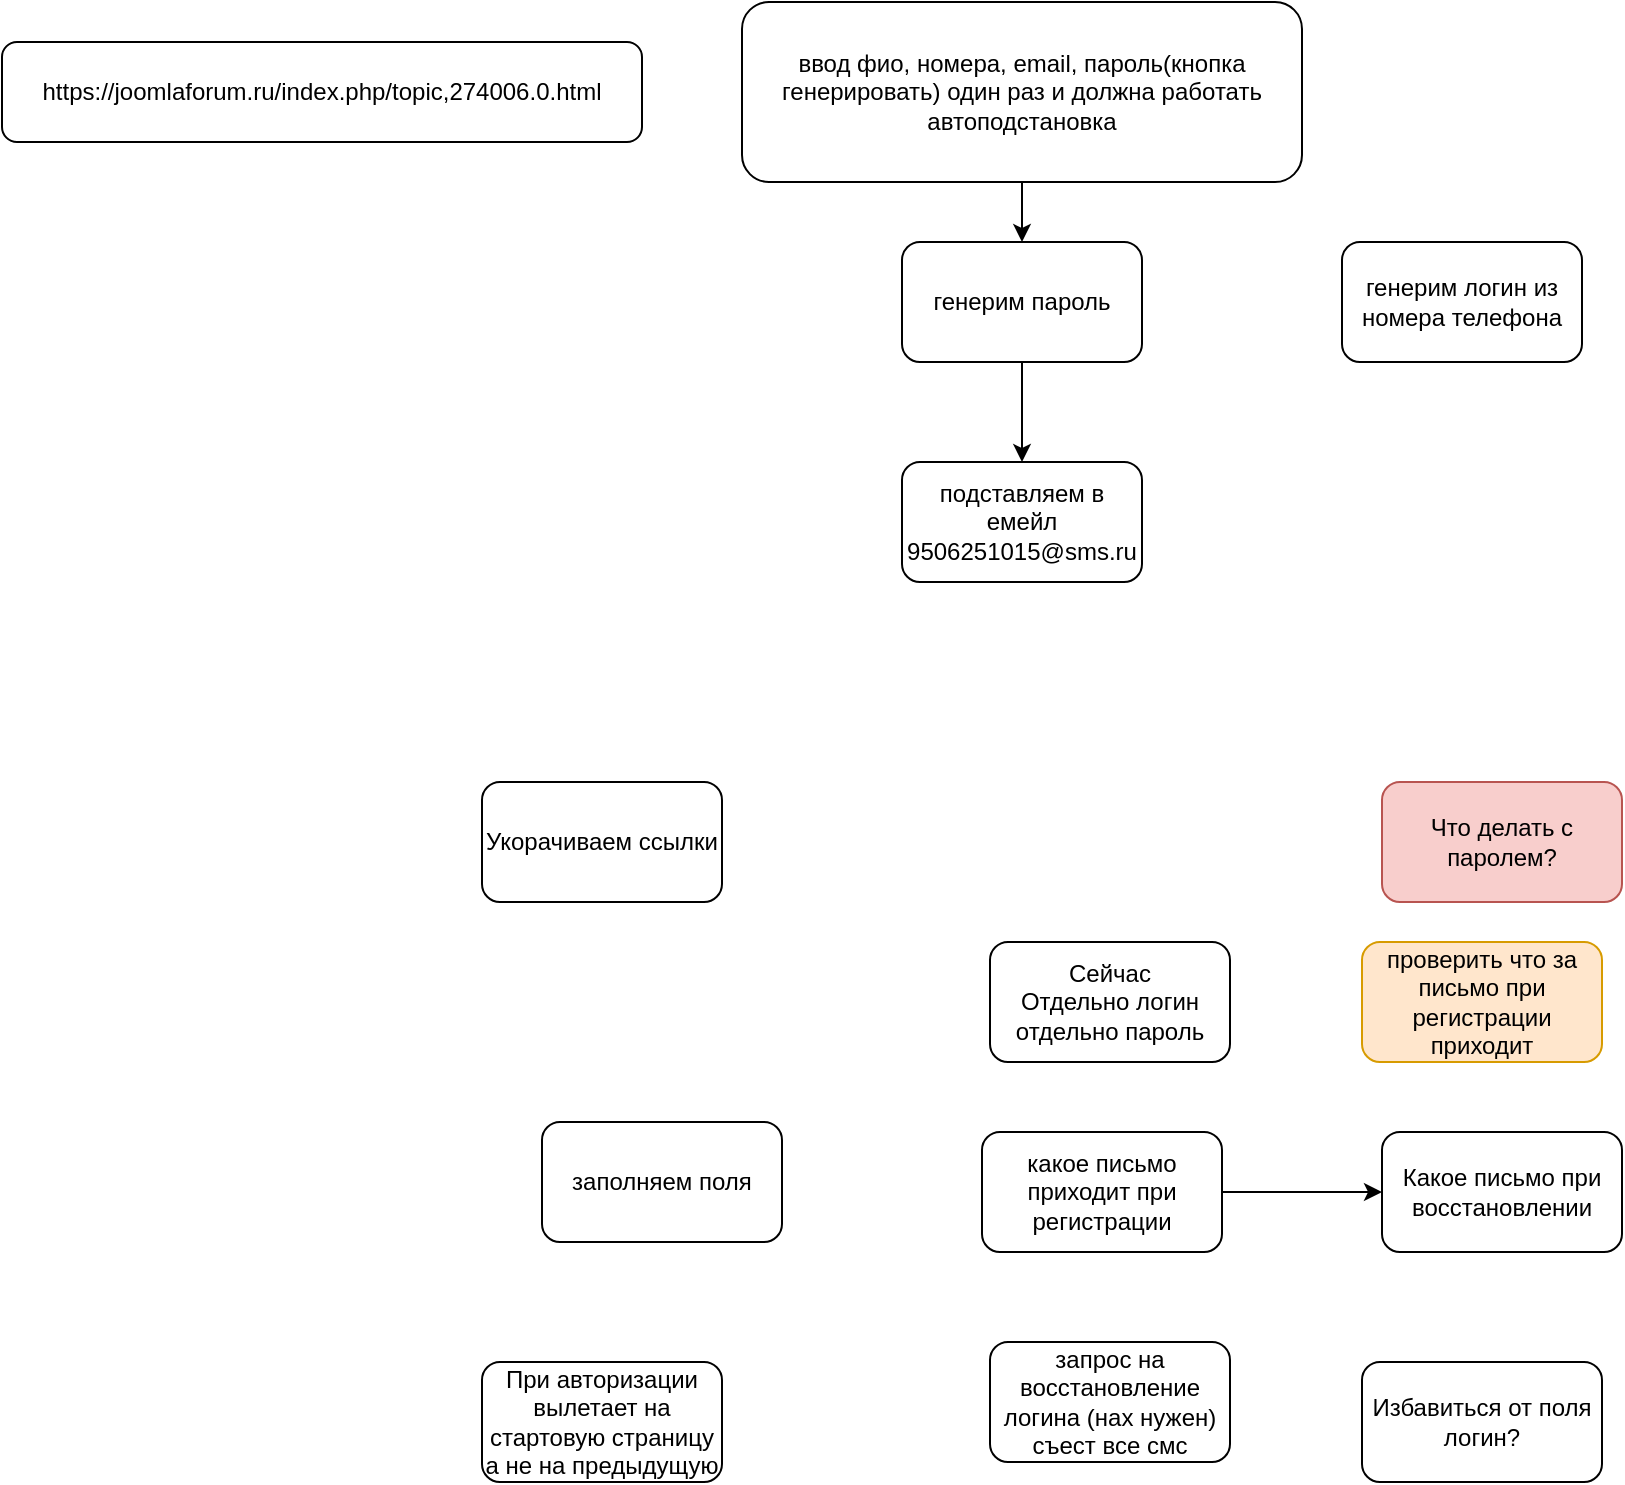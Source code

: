 <mxfile version="14.7.3" type="github">
  <diagram id="ToOjBC1Id_yxoeAMBEmB" name="Page-1">
    <mxGraphModel dx="2187" dy="802" grid="1" gridSize="10" guides="1" tooltips="1" connect="1" arrows="1" fold="1" page="1" pageScale="1" pageWidth="827" pageHeight="1169" math="0" shadow="0">
      <root>
        <mxCell id="0" />
        <mxCell id="1" parent="0" />
        <mxCell id="621J0vIKwAmu1t2EWcD7-5" value="" style="edgeStyle=orthogonalEdgeStyle;rounded=0;orthogonalLoop=1;jettySize=auto;html=1;" parent="1" source="621J0vIKwAmu1t2EWcD7-1" target="621J0vIKwAmu1t2EWcD7-4" edge="1">
          <mxGeometry relative="1" as="geometry" />
        </mxCell>
        <mxCell id="621J0vIKwAmu1t2EWcD7-1" value="ввод фио, номера, email, пароль(кнопка генерировать) один раз и должна работать автоподстановка" style="rounded=1;whiteSpace=wrap;html=1;" parent="1" vertex="1">
          <mxGeometry x="290" y="20" width="280" height="90" as="geometry" />
        </mxCell>
        <mxCell id="621J0vIKwAmu1t2EWcD7-2" value="заполняем поля" style="rounded=1;whiteSpace=wrap;html=1;" parent="1" vertex="1">
          <mxGeometry x="190" y="580" width="120" height="60" as="geometry" />
        </mxCell>
        <mxCell id="621J0vIKwAmu1t2EWcD7-7" value="" style="edgeStyle=orthogonalEdgeStyle;rounded=0;orthogonalLoop=1;jettySize=auto;html=1;" parent="1" source="621J0vIKwAmu1t2EWcD7-4" target="621J0vIKwAmu1t2EWcD7-6" edge="1">
          <mxGeometry relative="1" as="geometry" />
        </mxCell>
        <mxCell id="621J0vIKwAmu1t2EWcD7-4" value="генерим пароль" style="rounded=1;whiteSpace=wrap;html=1;" parent="1" vertex="1">
          <mxGeometry x="370" y="140" width="120" height="60" as="geometry" />
        </mxCell>
        <mxCell id="621J0vIKwAmu1t2EWcD7-6" value="подставляем в емейл 9506251015@sms.ru" style="rounded=1;whiteSpace=wrap;html=1;" parent="1" vertex="1">
          <mxGeometry x="370" y="250" width="120" height="60" as="geometry" />
        </mxCell>
        <mxCell id="VCxaMuIBswTyikWX3NAE-1" value="генерим логин из номера телефона" style="rounded=1;whiteSpace=wrap;html=1;" vertex="1" parent="1">
          <mxGeometry x="590" y="140" width="120" height="60" as="geometry" />
        </mxCell>
        <mxCell id="VCxaMuIBswTyikWX3NAE-5" value="" style="edgeStyle=orthogonalEdgeStyle;rounded=0;orthogonalLoop=1;jettySize=auto;html=1;" edge="1" parent="1" source="VCxaMuIBswTyikWX3NAE-3" target="VCxaMuIBswTyikWX3NAE-4">
          <mxGeometry relative="1" as="geometry" />
        </mxCell>
        <mxCell id="VCxaMuIBswTyikWX3NAE-3" value="какое письмо приходит при регистрации" style="rounded=1;whiteSpace=wrap;html=1;" vertex="1" parent="1">
          <mxGeometry x="410" y="585" width="120" height="60" as="geometry" />
        </mxCell>
        <mxCell id="VCxaMuIBswTyikWX3NAE-4" value="Какое письмо при восстановлении" style="whiteSpace=wrap;html=1;rounded=1;" vertex="1" parent="1">
          <mxGeometry x="610" y="585" width="120" height="60" as="geometry" />
        </mxCell>
        <mxCell id="VCxaMuIBswTyikWX3NAE-6" value="запрос на восстановление логина (нах нужен) съест все смс" style="rounded=1;whiteSpace=wrap;html=1;" vertex="1" parent="1">
          <mxGeometry x="414" y="690" width="120" height="60" as="geometry" />
        </mxCell>
        <mxCell id="VCxaMuIBswTyikWX3NAE-7" value="Сейчас &lt;br&gt;Отдельно логин отдельно пароль" style="rounded=1;whiteSpace=wrap;html=1;" vertex="1" parent="1">
          <mxGeometry x="414" y="490" width="120" height="60" as="geometry" />
        </mxCell>
        <mxCell id="VCxaMuIBswTyikWX3NAE-8" value="Укорачиваем ссылки" style="rounded=1;whiteSpace=wrap;html=1;" vertex="1" parent="1">
          <mxGeometry x="160" y="410" width="120" height="60" as="geometry" />
        </mxCell>
        <mxCell id="VCxaMuIBswTyikWX3NAE-9" value="Избавиться от поля логин?" style="rounded=1;whiteSpace=wrap;html=1;" vertex="1" parent="1">
          <mxGeometry x="600" y="700" width="120" height="60" as="geometry" />
        </mxCell>
        <mxCell id="VCxaMuIBswTyikWX3NAE-10" value="проверить что за письмо при регистрации приходит" style="rounded=1;whiteSpace=wrap;html=1;fillColor=#ffe6cc;strokeColor=#d79b00;" vertex="1" parent="1">
          <mxGeometry x="600" y="490" width="120" height="60" as="geometry" />
        </mxCell>
        <mxCell id="VCxaMuIBswTyikWX3NAE-11" value="Что делать с паролем?" style="rounded=1;whiteSpace=wrap;html=1;fillColor=#f8cecc;strokeColor=#b85450;" vertex="1" parent="1">
          <mxGeometry x="610" y="410" width="120" height="60" as="geometry" />
        </mxCell>
        <mxCell id="VCxaMuIBswTyikWX3NAE-12" value="При авторизации вылетает на стартовую страницу&lt;br&gt;а не на предыдущую" style="rounded=1;whiteSpace=wrap;html=1;" vertex="1" parent="1">
          <mxGeometry x="160" y="700" width="120" height="60" as="geometry" />
        </mxCell>
        <mxCell id="VCxaMuIBswTyikWX3NAE-13" value="https://joomlaforum.ru/index.php/topic,274006.0.html" style="rounded=1;whiteSpace=wrap;html=1;" vertex="1" parent="1">
          <mxGeometry x="-80" y="40" width="320" height="50" as="geometry" />
        </mxCell>
      </root>
    </mxGraphModel>
  </diagram>
</mxfile>
